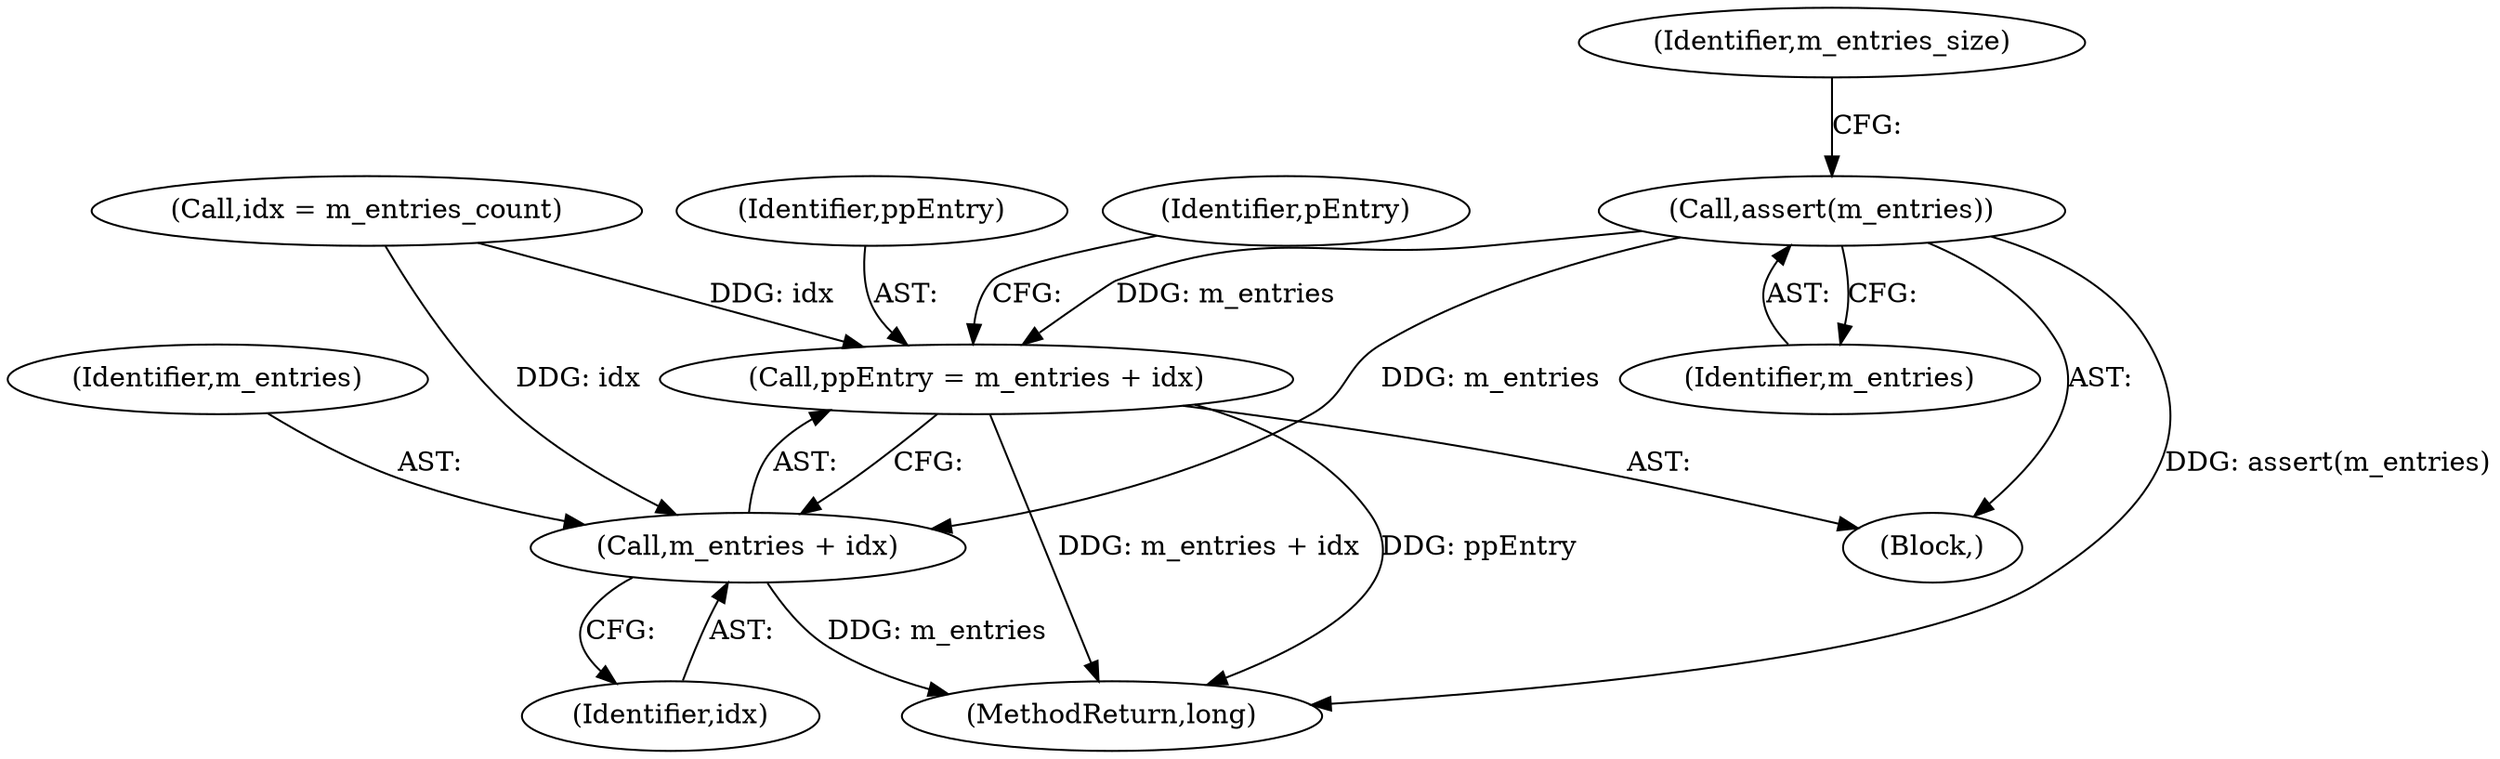 digraph "1_Android_04839626ed859623901ebd3a5fd483982186b59d_22@API" {
"1000105" [label="(Call,assert(m_entries))"];
"1000123" [label="(Call,ppEntry = m_entries + idx)"];
"1000125" [label="(Call,m_entries + idx)"];
"1000124" [label="(Identifier,ppEntry)"];
"1000104" [label="(Block,)"];
"1000126" [label="(Identifier,m_entries)"];
"1000109" [label="(Identifier,m_entries_size)"];
"1000125" [label="(Call,m_entries + idx)"];
"1000127" [label="(Identifier,idx)"];
"1000105" [label="(Call,assert(m_entries))"];
"1000120" [label="(Call,idx = m_entries_count)"];
"1000172" [label="(MethodReturn,long)"];
"1000106" [label="(Identifier,m_entries)"];
"1000123" [label="(Call,ppEntry = m_entries + idx)"];
"1000130" [label="(Identifier,pEntry)"];
"1000105" -> "1000104"  [label="AST: "];
"1000105" -> "1000106"  [label="CFG: "];
"1000106" -> "1000105"  [label="AST: "];
"1000109" -> "1000105"  [label="CFG: "];
"1000105" -> "1000172"  [label="DDG: assert(m_entries)"];
"1000105" -> "1000123"  [label="DDG: m_entries"];
"1000105" -> "1000125"  [label="DDG: m_entries"];
"1000123" -> "1000104"  [label="AST: "];
"1000123" -> "1000125"  [label="CFG: "];
"1000124" -> "1000123"  [label="AST: "];
"1000125" -> "1000123"  [label="AST: "];
"1000130" -> "1000123"  [label="CFG: "];
"1000123" -> "1000172"  [label="DDG: m_entries + idx"];
"1000123" -> "1000172"  [label="DDG: ppEntry"];
"1000120" -> "1000123"  [label="DDG: idx"];
"1000125" -> "1000127"  [label="CFG: "];
"1000126" -> "1000125"  [label="AST: "];
"1000127" -> "1000125"  [label="AST: "];
"1000125" -> "1000172"  [label="DDG: m_entries"];
"1000120" -> "1000125"  [label="DDG: idx"];
}
